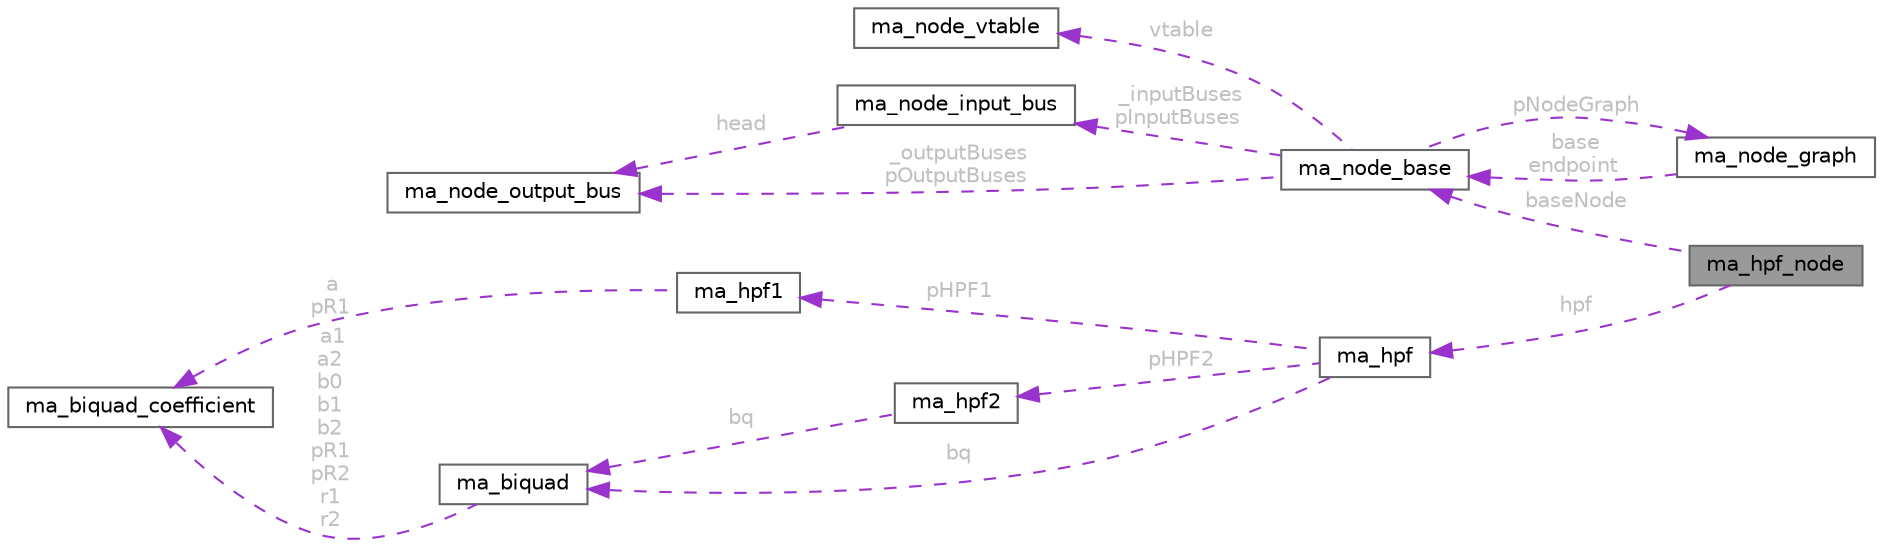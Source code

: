 digraph "ma_hpf_node"
{
 // LATEX_PDF_SIZE
  bgcolor="transparent";
  edge [fontname=Helvetica,fontsize=10,labelfontname=Helvetica,labelfontsize=10];
  node [fontname=Helvetica,fontsize=10,shape=box,height=0.2,width=0.4];
  rankdir="LR";
  Node1 [id="Node000001",label="ma_hpf_node",height=0.2,width=0.4,color="gray40", fillcolor="grey60", style="filled", fontcolor="black",tooltip=" "];
  Node2 -> Node1 [id="edge29_Node000001_Node000002",dir="back",color="darkorchid3",style="dashed",tooltip=" ",label=" baseNode",fontcolor="grey" ];
  Node2 [id="Node000002",label="ma_node_base",height=0.2,width=0.4,color="gray40", fillcolor="white", style="filled",URL="$structma__node__base.html",tooltip=" "];
  Node3 -> Node2 [id="edge30_Node000002_Node000003",dir="back",color="darkorchid3",style="dashed",tooltip=" ",label=" pNodeGraph",fontcolor="grey" ];
  Node3 [id="Node000003",label="ma_node_graph",height=0.2,width=0.4,color="gray40", fillcolor="white", style="filled",URL="$structma__node__graph.html",tooltip=" "];
  Node2 -> Node3 [id="edge31_Node000003_Node000002",dir="back",color="darkorchid3",style="dashed",tooltip=" ",label=" base\nendpoint",fontcolor="grey" ];
  Node4 -> Node2 [id="edge32_Node000002_Node000004",dir="back",color="darkorchid3",style="dashed",tooltip=" ",label=" vtable",fontcolor="grey" ];
  Node4 [id="Node000004",label="ma_node_vtable",height=0.2,width=0.4,color="gray40", fillcolor="white", style="filled",URL="$structma__node__vtable.html",tooltip=" "];
  Node5 -> Node2 [id="edge33_Node000002_Node000005",dir="back",color="darkorchid3",style="dashed",tooltip=" ",label=" _inputBuses\npInputBuses",fontcolor="grey" ];
  Node5 [id="Node000005",label="ma_node_input_bus",height=0.2,width=0.4,color="gray40", fillcolor="white", style="filled",URL="$structma__node__input__bus.html",tooltip=" "];
  Node6 -> Node5 [id="edge34_Node000005_Node000006",dir="back",color="darkorchid3",style="dashed",tooltip=" ",label=" head",fontcolor="grey" ];
  Node6 [id="Node000006",label="ma_node_output_bus",height=0.2,width=0.4,color="gray40", fillcolor="white", style="filled",URL="$structma__node__output__bus.html",tooltip=" "];
  Node6 -> Node2 [id="edge35_Node000002_Node000006",dir="back",color="darkorchid3",style="dashed",tooltip=" ",label=" _outputBuses\npOutputBuses",fontcolor="grey" ];
  Node7 -> Node1 [id="edge36_Node000001_Node000007",dir="back",color="darkorchid3",style="dashed",tooltip=" ",label=" hpf",fontcolor="grey" ];
  Node7 [id="Node000007",label="ma_hpf",height=0.2,width=0.4,color="gray40", fillcolor="white", style="filled",URL="$structma__hpf.html",tooltip=" "];
  Node8 -> Node7 [id="edge37_Node000007_Node000008",dir="back",color="darkorchid3",style="dashed",tooltip=" ",label=" pHPF1",fontcolor="grey" ];
  Node8 [id="Node000008",label="ma_hpf1",height=0.2,width=0.4,color="gray40", fillcolor="white", style="filled",URL="$structma__hpf1.html",tooltip=" "];
  Node9 -> Node8 [id="edge38_Node000008_Node000009",dir="back",color="darkorchid3",style="dashed",tooltip=" ",label=" a\npR1",fontcolor="grey" ];
  Node9 [id="Node000009",label="ma_biquad_coefficient",height=0.2,width=0.4,color="gray40", fillcolor="white", style="filled",URL="$unionma__biquad__coefficient.html",tooltip=" "];
  Node10 -> Node7 [id="edge39_Node000007_Node000010",dir="back",color="darkorchid3",style="dashed",tooltip=" ",label=" pHPF2",fontcolor="grey" ];
  Node10 [id="Node000010",label="ma_hpf2",height=0.2,width=0.4,color="gray40", fillcolor="white", style="filled",URL="$structma__hpf2.html",tooltip=" "];
  Node11 -> Node10 [id="edge40_Node000010_Node000011",dir="back",color="darkorchid3",style="dashed",tooltip=" ",label=" bq",fontcolor="grey" ];
  Node11 [id="Node000011",label="ma_biquad",height=0.2,width=0.4,color="gray40", fillcolor="white", style="filled",URL="$structma__biquad.html",tooltip=" "];
  Node9 -> Node11 [id="edge41_Node000011_Node000009",dir="back",color="darkorchid3",style="dashed",tooltip=" ",label=" a1\na2\nb0\nb1\nb2\npR1\npR2\nr1\nr2",fontcolor="grey" ];
  Node11 -> Node7 [id="edge42_Node000007_Node000011",dir="back",color="darkorchid3",style="dashed",tooltip=" ",label=" bq",fontcolor="grey" ];
}
